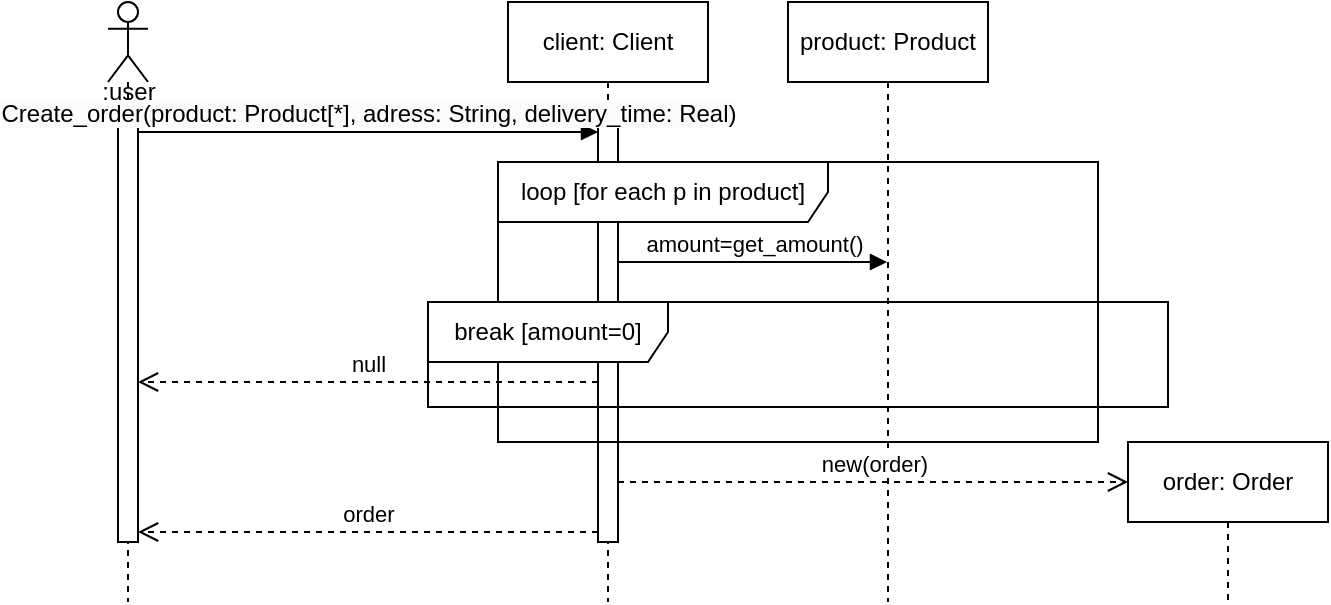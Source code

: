 <mxfile version="24.7.17">
  <diagram name="Страница — 1" id="Pcae0kl9pQFTmBz-fFdI">
    <mxGraphModel dx="1816" dy="501" grid="1" gridSize="10" guides="1" tooltips="1" connect="1" arrows="1" fold="1" page="1" pageScale="1" pageWidth="827" pageHeight="1169" math="0" shadow="0">
      <root>
        <mxCell id="0" />
        <mxCell id="1" parent="0" />
        <mxCell id="VWyWEJcxiKsetg6iCmyr-1" value="client: Client" style="shape=umlLifeline;perimeter=lifelinePerimeter;whiteSpace=wrap;html=1;container=1;dropTarget=0;collapsible=0;recursiveResize=0;outlineConnect=0;portConstraint=eastwest;newEdgeStyle={&quot;curved&quot;:0,&quot;rounded&quot;:0};" parent="1" vertex="1">
          <mxGeometry x="-610" y="20" width="100" height="300" as="geometry" />
        </mxCell>
        <mxCell id="VWyWEJcxiKsetg6iCmyr-2" value="" style="html=1;points=[[0,0,0,0,5],[0,1,0,0,-5],[1,0,0,0,5],[1,1,0,0,-5]];perimeter=orthogonalPerimeter;outlineConnect=0;targetShapes=umlLifeline;portConstraint=eastwest;newEdgeStyle={&quot;curved&quot;:0,&quot;rounded&quot;:0};" parent="VWyWEJcxiKsetg6iCmyr-1" vertex="1">
          <mxGeometry x="45" y="60" width="10" height="210" as="geometry" />
        </mxCell>
        <mxCell id="VWyWEJcxiKsetg6iCmyr-3" value="product: Product" style="shape=umlLifeline;perimeter=lifelinePerimeter;whiteSpace=wrap;html=1;container=1;dropTarget=0;collapsible=0;recursiveResize=0;outlineConnect=0;portConstraint=eastwest;newEdgeStyle={&quot;curved&quot;:0,&quot;rounded&quot;:0};" parent="1" vertex="1">
          <mxGeometry x="-470" y="20" width="100" height="300" as="geometry" />
        </mxCell>
        <mxCell id="VWyWEJcxiKsetg6iCmyr-4" value="amount=get_amount()" style="html=1;verticalAlign=bottom;endArrow=block;curved=0;rounded=0;" parent="1" edge="1">
          <mxGeometry width="80" relative="1" as="geometry">
            <mxPoint x="-555" y="150" as="sourcePoint" />
            <mxPoint x="-420.5" y="150" as="targetPoint" />
            <Array as="points" />
          </mxGeometry>
        </mxCell>
        <mxCell id="VWyWEJcxiKsetg6iCmyr-5" value="loop [for each p in product]" style="shape=umlFrame;whiteSpace=wrap;html=1;pointerEvents=0;width=165;height=30;" parent="1" vertex="1">
          <mxGeometry x="-615" y="100" width="300" height="140" as="geometry" />
        </mxCell>
        <mxCell id="VWyWEJcxiKsetg6iCmyr-6" value="break [amount=0]" style="shape=umlFrame;whiteSpace=wrap;html=1;pointerEvents=0;width=120;height=30;" parent="1" vertex="1">
          <mxGeometry x="-650" y="170" width="370" height="52.5" as="geometry" />
        </mxCell>
        <mxCell id="VWyWEJcxiKsetg6iCmyr-7" value="null" style="html=1;verticalAlign=bottom;endArrow=open;dashed=1;endSize=8;curved=0;rounded=0;" parent="1" edge="1">
          <mxGeometry relative="1" as="geometry">
            <mxPoint x="-565" y="210" as="sourcePoint" />
            <mxPoint x="-795" y="210" as="targetPoint" />
          </mxGeometry>
        </mxCell>
        <mxCell id="VWyWEJcxiKsetg6iCmyr-8" value="order: Order" style="shape=umlLifeline;perimeter=lifelinePerimeter;whiteSpace=wrap;html=1;container=1;dropTarget=0;collapsible=0;recursiveResize=0;outlineConnect=0;portConstraint=eastwest;newEdgeStyle={&quot;curved&quot;:0,&quot;rounded&quot;:0};" parent="1" vertex="1">
          <mxGeometry x="-300" y="240" width="100" height="80" as="geometry" />
        </mxCell>
        <mxCell id="VWyWEJcxiKsetg6iCmyr-9" value="new(order)" style="html=1;verticalAlign=bottom;endArrow=open;dashed=1;endSize=8;curved=0;rounded=0;" parent="1" source="VWyWEJcxiKsetg6iCmyr-2" edge="1">
          <mxGeometry relative="1" as="geometry">
            <mxPoint x="-550" y="260" as="sourcePoint" />
            <mxPoint x="-300" y="260" as="targetPoint" />
          </mxGeometry>
        </mxCell>
        <mxCell id="VWyWEJcxiKsetg6iCmyr-10" value="" style="shape=umlLifeline;perimeter=lifelinePerimeter;whiteSpace=wrap;html=1;container=1;dropTarget=0;collapsible=0;recursiveResize=0;outlineConnect=0;portConstraint=eastwest;newEdgeStyle={&quot;curved&quot;:0,&quot;rounded&quot;:0};participant=umlActor;size=40;" parent="1" vertex="1">
          <mxGeometry x="-810" y="20" width="20" height="300" as="geometry" />
        </mxCell>
        <mxCell id="VWyWEJcxiKsetg6iCmyr-11" value="" style="html=1;points=[[0,0,0,0,5],[0,1,0,0,-5],[1,0,0,0,5],[1,1,0,0,-5]];perimeter=orthogonalPerimeter;outlineConnect=0;targetShapes=umlLifeline;portConstraint=eastwest;newEdgeStyle={&quot;curved&quot;:0,&quot;rounded&quot;:0};" parent="VWyWEJcxiKsetg6iCmyr-10" vertex="1">
          <mxGeometry x="5" y="60" width="10" height="210" as="geometry" />
        </mxCell>
        <mxCell id="VWyWEJcxiKsetg6iCmyr-12" value=":user" style="text;html=1;align=center;verticalAlign=middle;resizable=0;points=[];autosize=1;strokeColor=none;fillColor=none;" parent="1" vertex="1">
          <mxGeometry x="-825" y="50" width="50" height="30" as="geometry" />
        </mxCell>
        <mxCell id="VWyWEJcxiKsetg6iCmyr-13" value="&lt;span style=&quot;font-size: 12px; text-align: left; text-wrap-mode: wrap; background-color: rgb(251, 251, 251);&quot;&gt;Create_order(product: Product[*], adress: String, delivery_time: Real)&lt;/span&gt;" style="html=1;verticalAlign=bottom;endArrow=block;curved=0;rounded=0;entryX=0;entryY=0;entryDx=0;entryDy=5;entryPerimeter=0;" parent="1" source="VWyWEJcxiKsetg6iCmyr-11" target="VWyWEJcxiKsetg6iCmyr-2" edge="1">
          <mxGeometry width="80" relative="1" as="geometry">
            <mxPoint x="-770" y="110" as="sourcePoint" />
            <mxPoint x="-660" y="50" as="targetPoint" />
          </mxGeometry>
        </mxCell>
        <mxCell id="VWyWEJcxiKsetg6iCmyr-14" value="order" style="html=1;verticalAlign=bottom;endArrow=open;dashed=1;endSize=8;curved=0;rounded=0;entryX=1;entryY=1;entryDx=0;entryDy=-5;entryPerimeter=0;" parent="1" source="VWyWEJcxiKsetg6iCmyr-2" target="VWyWEJcxiKsetg6iCmyr-11" edge="1">
          <mxGeometry relative="1" as="geometry">
            <mxPoint x="-650" y="290" as="sourcePoint" />
            <mxPoint x="-730" y="290" as="targetPoint" />
          </mxGeometry>
        </mxCell>
      </root>
    </mxGraphModel>
  </diagram>
</mxfile>
